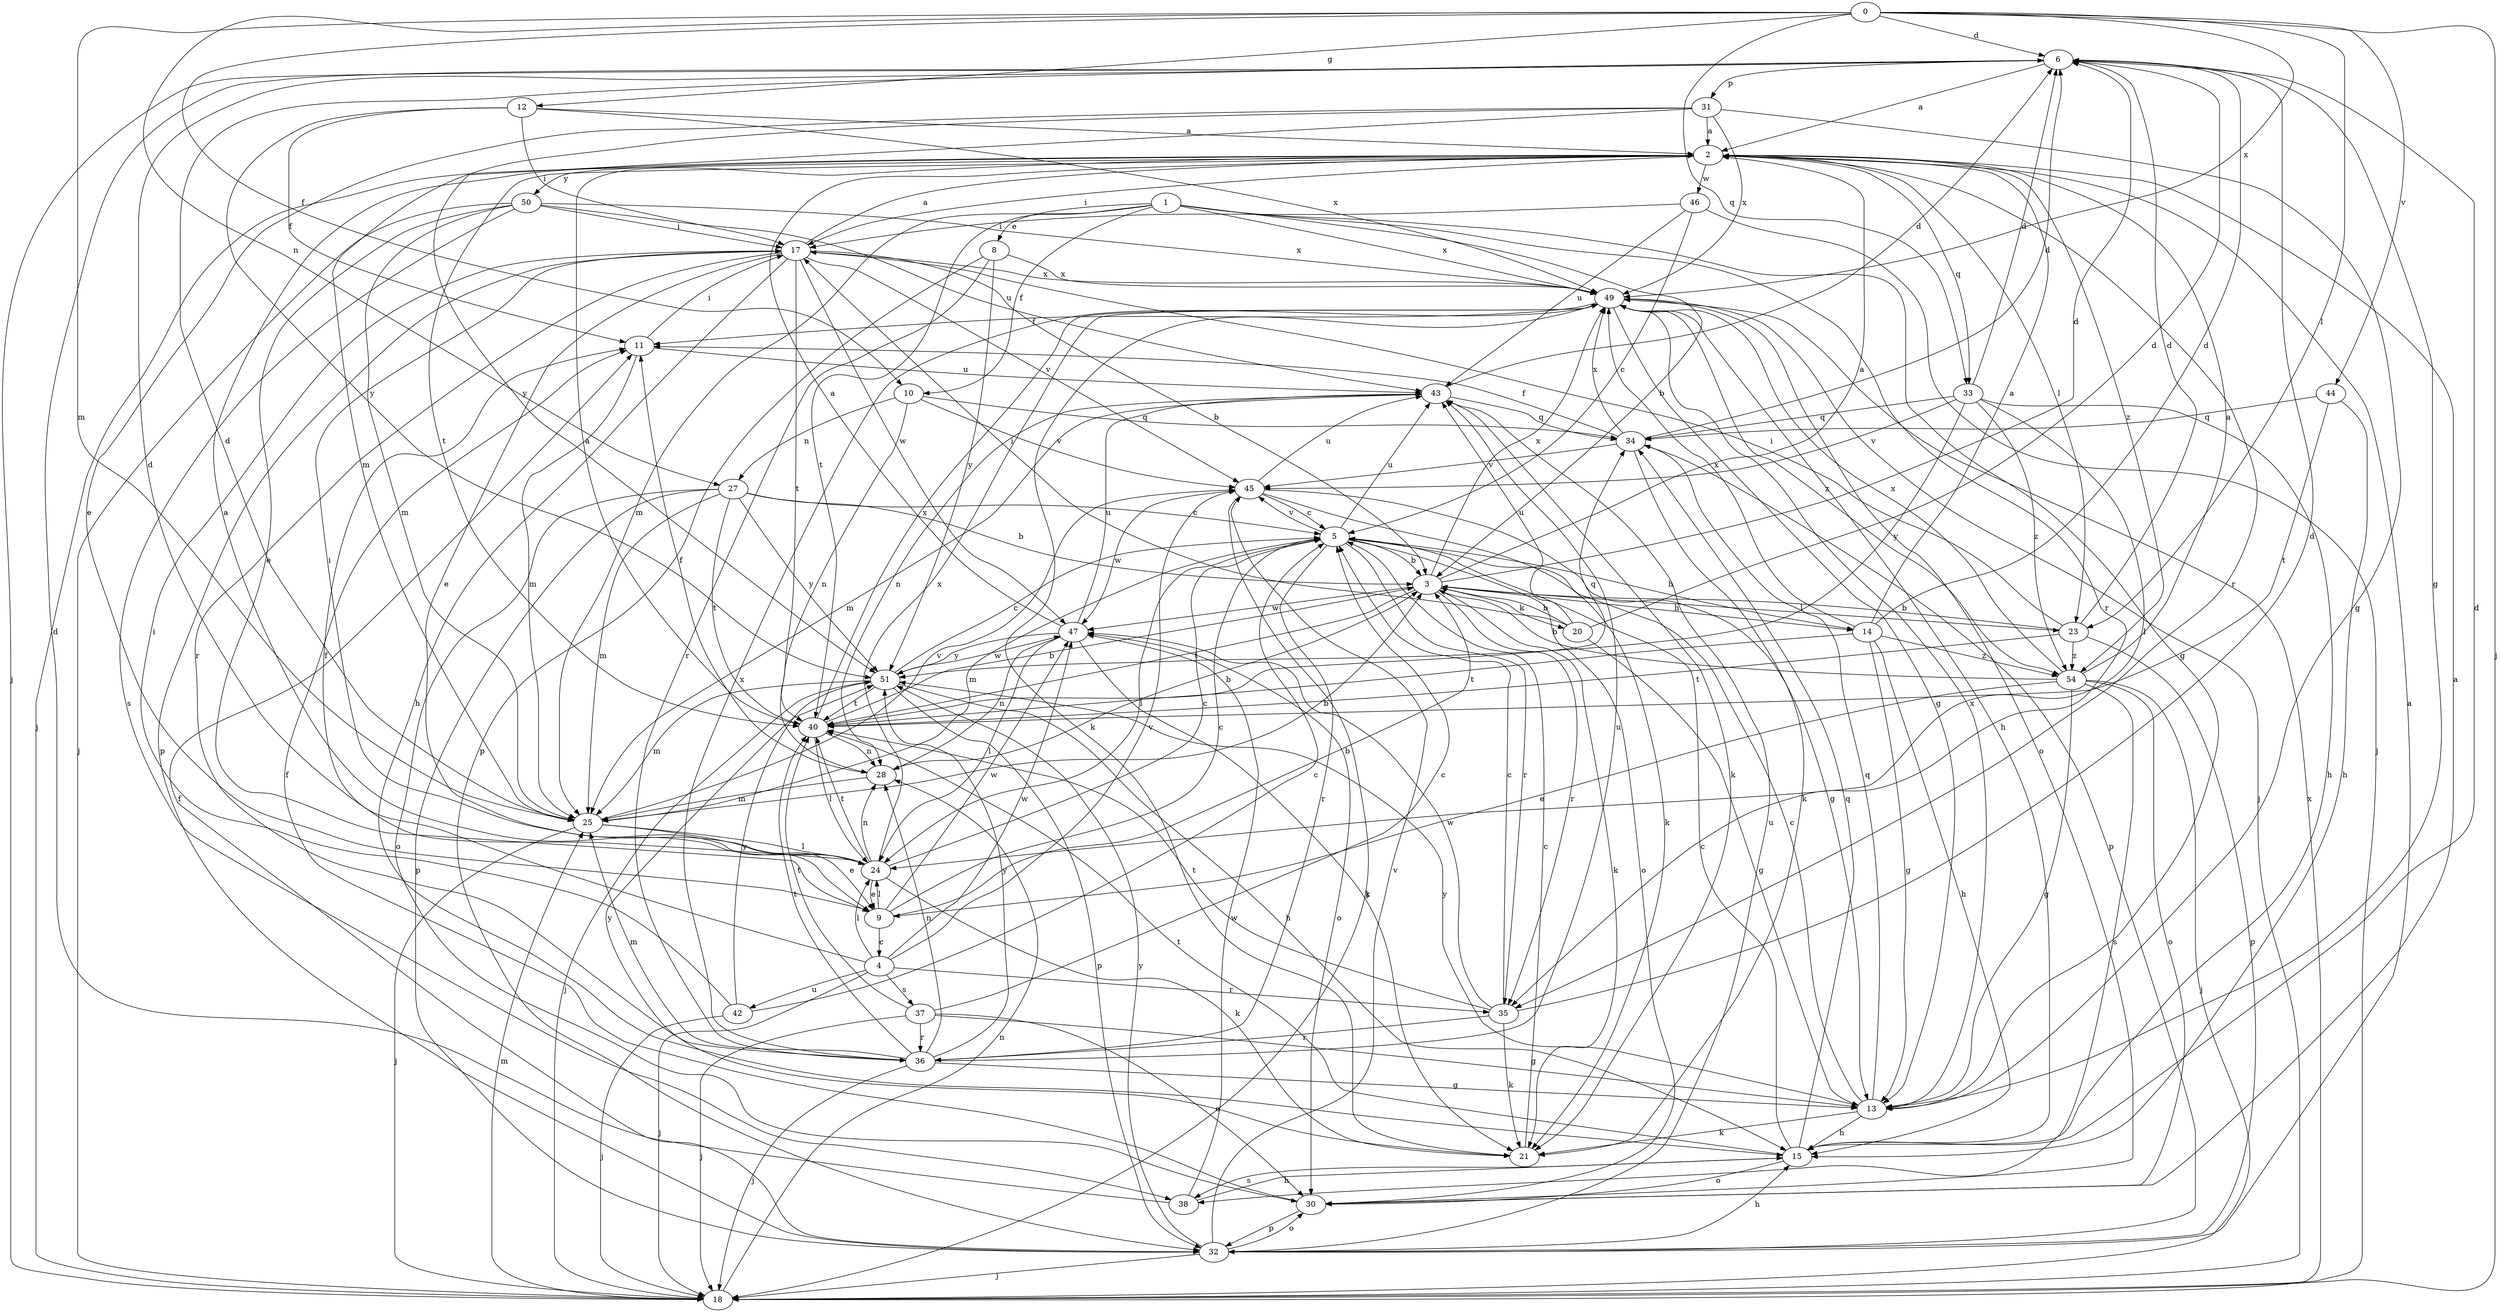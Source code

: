 strict digraph  {
0;
1;
2;
3;
4;
5;
6;
8;
9;
10;
11;
12;
13;
14;
15;
17;
18;
20;
21;
23;
24;
25;
27;
28;
30;
31;
32;
33;
34;
35;
36;
37;
38;
40;
42;
43;
44;
45;
46;
47;
49;
50;
51;
54;
0 -> 6  [label=d];
0 -> 10  [label=f];
0 -> 12  [label=g];
0 -> 18  [label=j];
0 -> 23  [label=l];
0 -> 25  [label=m];
0 -> 27  [label=n];
0 -> 33  [label=q];
0 -> 44  [label=v];
0 -> 49  [label=x];
1 -> 3  [label=b];
1 -> 8  [label=e];
1 -> 10  [label=f];
1 -> 13  [label=g];
1 -> 25  [label=m];
1 -> 35  [label=r];
1 -> 40  [label=t];
1 -> 49  [label=x];
2 -> 17  [label=i];
2 -> 18  [label=j];
2 -> 23  [label=l];
2 -> 33  [label=q];
2 -> 35  [label=r];
2 -> 40  [label=t];
2 -> 46  [label=w];
2 -> 50  [label=y];
2 -> 54  [label=z];
3 -> 2  [label=a];
3 -> 6  [label=d];
3 -> 14  [label=h];
3 -> 20  [label=k];
3 -> 21  [label=k];
3 -> 23  [label=l];
3 -> 35  [label=r];
3 -> 40  [label=t];
3 -> 47  [label=w];
3 -> 49  [label=x];
4 -> 11  [label=f];
4 -> 18  [label=j];
4 -> 24  [label=l];
4 -> 35  [label=r];
4 -> 37  [label=s];
4 -> 42  [label=u];
4 -> 45  [label=v];
4 -> 47  [label=w];
5 -> 3  [label=b];
5 -> 14  [label=h];
5 -> 24  [label=l];
5 -> 25  [label=m];
5 -> 30  [label=o];
5 -> 35  [label=r];
5 -> 36  [label=r];
5 -> 43  [label=u];
5 -> 45  [label=v];
6 -> 2  [label=a];
6 -> 13  [label=g];
6 -> 18  [label=j];
6 -> 31  [label=p];
8 -> 32  [label=p];
8 -> 36  [label=r];
8 -> 49  [label=x];
8 -> 51  [label=y];
9 -> 3  [label=b];
9 -> 4  [label=c];
9 -> 5  [label=c];
9 -> 24  [label=l];
9 -> 47  [label=w];
10 -> 27  [label=n];
10 -> 28  [label=n];
10 -> 34  [label=q];
10 -> 45  [label=v];
11 -> 17  [label=i];
11 -> 25  [label=m];
11 -> 43  [label=u];
12 -> 2  [label=a];
12 -> 11  [label=f];
12 -> 17  [label=i];
12 -> 49  [label=x];
12 -> 51  [label=y];
13 -> 5  [label=c];
13 -> 15  [label=h];
13 -> 21  [label=k];
13 -> 34  [label=q];
13 -> 49  [label=x];
13 -> 51  [label=y];
14 -> 2  [label=a];
14 -> 6  [label=d];
14 -> 13  [label=g];
14 -> 15  [label=h];
14 -> 40  [label=t];
14 -> 49  [label=x];
14 -> 54  [label=z];
15 -> 5  [label=c];
15 -> 6  [label=d];
15 -> 30  [label=o];
15 -> 34  [label=q];
15 -> 38  [label=s];
15 -> 40  [label=t];
17 -> 2  [label=a];
17 -> 3  [label=b];
17 -> 9  [label=e];
17 -> 15  [label=h];
17 -> 32  [label=p];
17 -> 36  [label=r];
17 -> 40  [label=t];
17 -> 45  [label=v];
17 -> 47  [label=w];
17 -> 49  [label=x];
18 -> 25  [label=m];
18 -> 28  [label=n];
18 -> 49  [label=x];
20 -> 3  [label=b];
20 -> 6  [label=d];
20 -> 13  [label=g];
20 -> 17  [label=i];
20 -> 43  [label=u];
21 -> 5  [label=c];
21 -> 51  [label=y];
23 -> 3  [label=b];
23 -> 6  [label=d];
23 -> 17  [label=i];
23 -> 32  [label=p];
23 -> 40  [label=t];
23 -> 54  [label=z];
24 -> 2  [label=a];
24 -> 5  [label=c];
24 -> 6  [label=d];
24 -> 9  [label=e];
24 -> 17  [label=i];
24 -> 21  [label=k];
24 -> 28  [label=n];
24 -> 40  [label=t];
24 -> 49  [label=x];
25 -> 3  [label=b];
25 -> 6  [label=d];
25 -> 9  [label=e];
25 -> 18  [label=j];
25 -> 24  [label=l];
25 -> 45  [label=v];
27 -> 3  [label=b];
27 -> 5  [label=c];
27 -> 25  [label=m];
27 -> 30  [label=o];
27 -> 32  [label=p];
27 -> 40  [label=t];
27 -> 51  [label=y];
28 -> 3  [label=b];
28 -> 11  [label=f];
28 -> 25  [label=m];
30 -> 2  [label=a];
30 -> 11  [label=f];
30 -> 32  [label=p];
31 -> 2  [label=a];
31 -> 9  [label=e];
31 -> 13  [label=g];
31 -> 25  [label=m];
31 -> 49  [label=x];
31 -> 51  [label=y];
32 -> 2  [label=a];
32 -> 11  [label=f];
32 -> 15  [label=h];
32 -> 18  [label=j];
32 -> 30  [label=o];
32 -> 43  [label=u];
32 -> 45  [label=v];
32 -> 51  [label=y];
33 -> 6  [label=d];
33 -> 15  [label=h];
33 -> 24  [label=l];
33 -> 34  [label=q];
33 -> 45  [label=v];
33 -> 51  [label=y];
33 -> 54  [label=z];
34 -> 6  [label=d];
34 -> 11  [label=f];
34 -> 21  [label=k];
34 -> 32  [label=p];
34 -> 45  [label=v];
34 -> 49  [label=x];
35 -> 5  [label=c];
35 -> 6  [label=d];
35 -> 21  [label=k];
35 -> 36  [label=r];
35 -> 40  [label=t];
35 -> 47  [label=w];
36 -> 13  [label=g];
36 -> 18  [label=j];
36 -> 25  [label=m];
36 -> 28  [label=n];
36 -> 40  [label=t];
36 -> 43  [label=u];
36 -> 49  [label=x];
36 -> 51  [label=y];
37 -> 5  [label=c];
37 -> 13  [label=g];
37 -> 18  [label=j];
37 -> 30  [label=o];
37 -> 36  [label=r];
37 -> 40  [label=t];
38 -> 6  [label=d];
38 -> 15  [label=h];
38 -> 47  [label=w];
40 -> 2  [label=a];
40 -> 3  [label=b];
40 -> 24  [label=l];
40 -> 28  [label=n];
40 -> 34  [label=q];
40 -> 49  [label=x];
42 -> 5  [label=c];
42 -> 17  [label=i];
42 -> 18  [label=j];
42 -> 51  [label=y];
43 -> 6  [label=d];
43 -> 21  [label=k];
43 -> 25  [label=m];
43 -> 28  [label=n];
43 -> 34  [label=q];
44 -> 15  [label=h];
44 -> 34  [label=q];
44 -> 40  [label=t];
45 -> 5  [label=c];
45 -> 13  [label=g];
45 -> 18  [label=j];
45 -> 21  [label=k];
45 -> 43  [label=u];
45 -> 47  [label=w];
46 -> 5  [label=c];
46 -> 17  [label=i];
46 -> 18  [label=j];
46 -> 43  [label=u];
47 -> 2  [label=a];
47 -> 21  [label=k];
47 -> 24  [label=l];
47 -> 28  [label=n];
47 -> 30  [label=o];
47 -> 43  [label=u];
47 -> 51  [label=y];
49 -> 11  [label=f];
49 -> 13  [label=g];
49 -> 15  [label=h];
49 -> 18  [label=j];
49 -> 21  [label=k];
49 -> 30  [label=o];
49 -> 54  [label=z];
50 -> 9  [label=e];
50 -> 17  [label=i];
50 -> 18  [label=j];
50 -> 25  [label=m];
50 -> 38  [label=s];
50 -> 43  [label=u];
50 -> 49  [label=x];
51 -> 5  [label=c];
51 -> 15  [label=h];
51 -> 18  [label=j];
51 -> 25  [label=m];
51 -> 32  [label=p];
51 -> 40  [label=t];
51 -> 47  [label=w];
54 -> 2  [label=a];
54 -> 3  [label=b];
54 -> 9  [label=e];
54 -> 13  [label=g];
54 -> 18  [label=j];
54 -> 30  [label=o];
54 -> 38  [label=s];
54 -> 49  [label=x];
}

